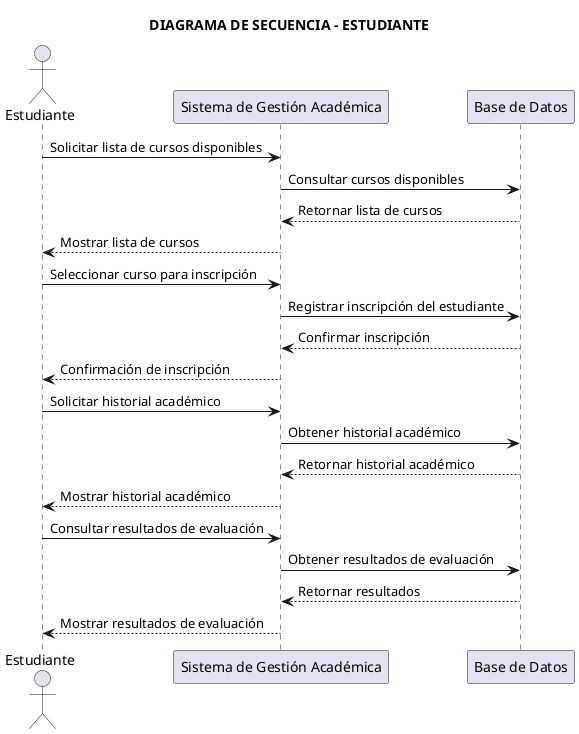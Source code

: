 ### 🔹 **Diagrama de Secuencia: Estudiante**

```
@startuml

title DIAGRAMA DE SECUENCIA - ESTUDIANTE


actor Estudiante
participant "Sistema de Gestión Académica" as Sistema
participant "Base de Datos" as BD

'Estudiante se inscribe en un curso
Estudiante -> Sistema: Solicitar lista de cursos disponibles
Sistema -> BD: Consultar cursos disponibles
BD --> Sistema: Retornar lista de cursos
Sistema --> Estudiante: Mostrar lista de cursos
Estudiante -> Sistema: Seleccionar curso para inscripción
Sistema -> BD: Registrar inscripción del estudiante
BD --> Sistema: Confirmar inscripción
Sistema --> Estudiante: Confirmación de inscripción

'Estudiante visualiza su historial académico
Estudiante -> Sistema: Solicitar historial académico
Sistema -> BD: Obtener historial académico
BD --> Sistema: Retornar historial académico
Sistema --> Estudiante: Mostrar historial académico

'Estudiante consulta resultados de evaluación
Estudiante -> Sistema: Consultar resultados de evaluación
Sistema -> BD: Obtener resultados de evaluación
BD --> Sistema: Retornar resultados
Sistema --> Estudiante: Mostrar resultados de evaluación


@enduml